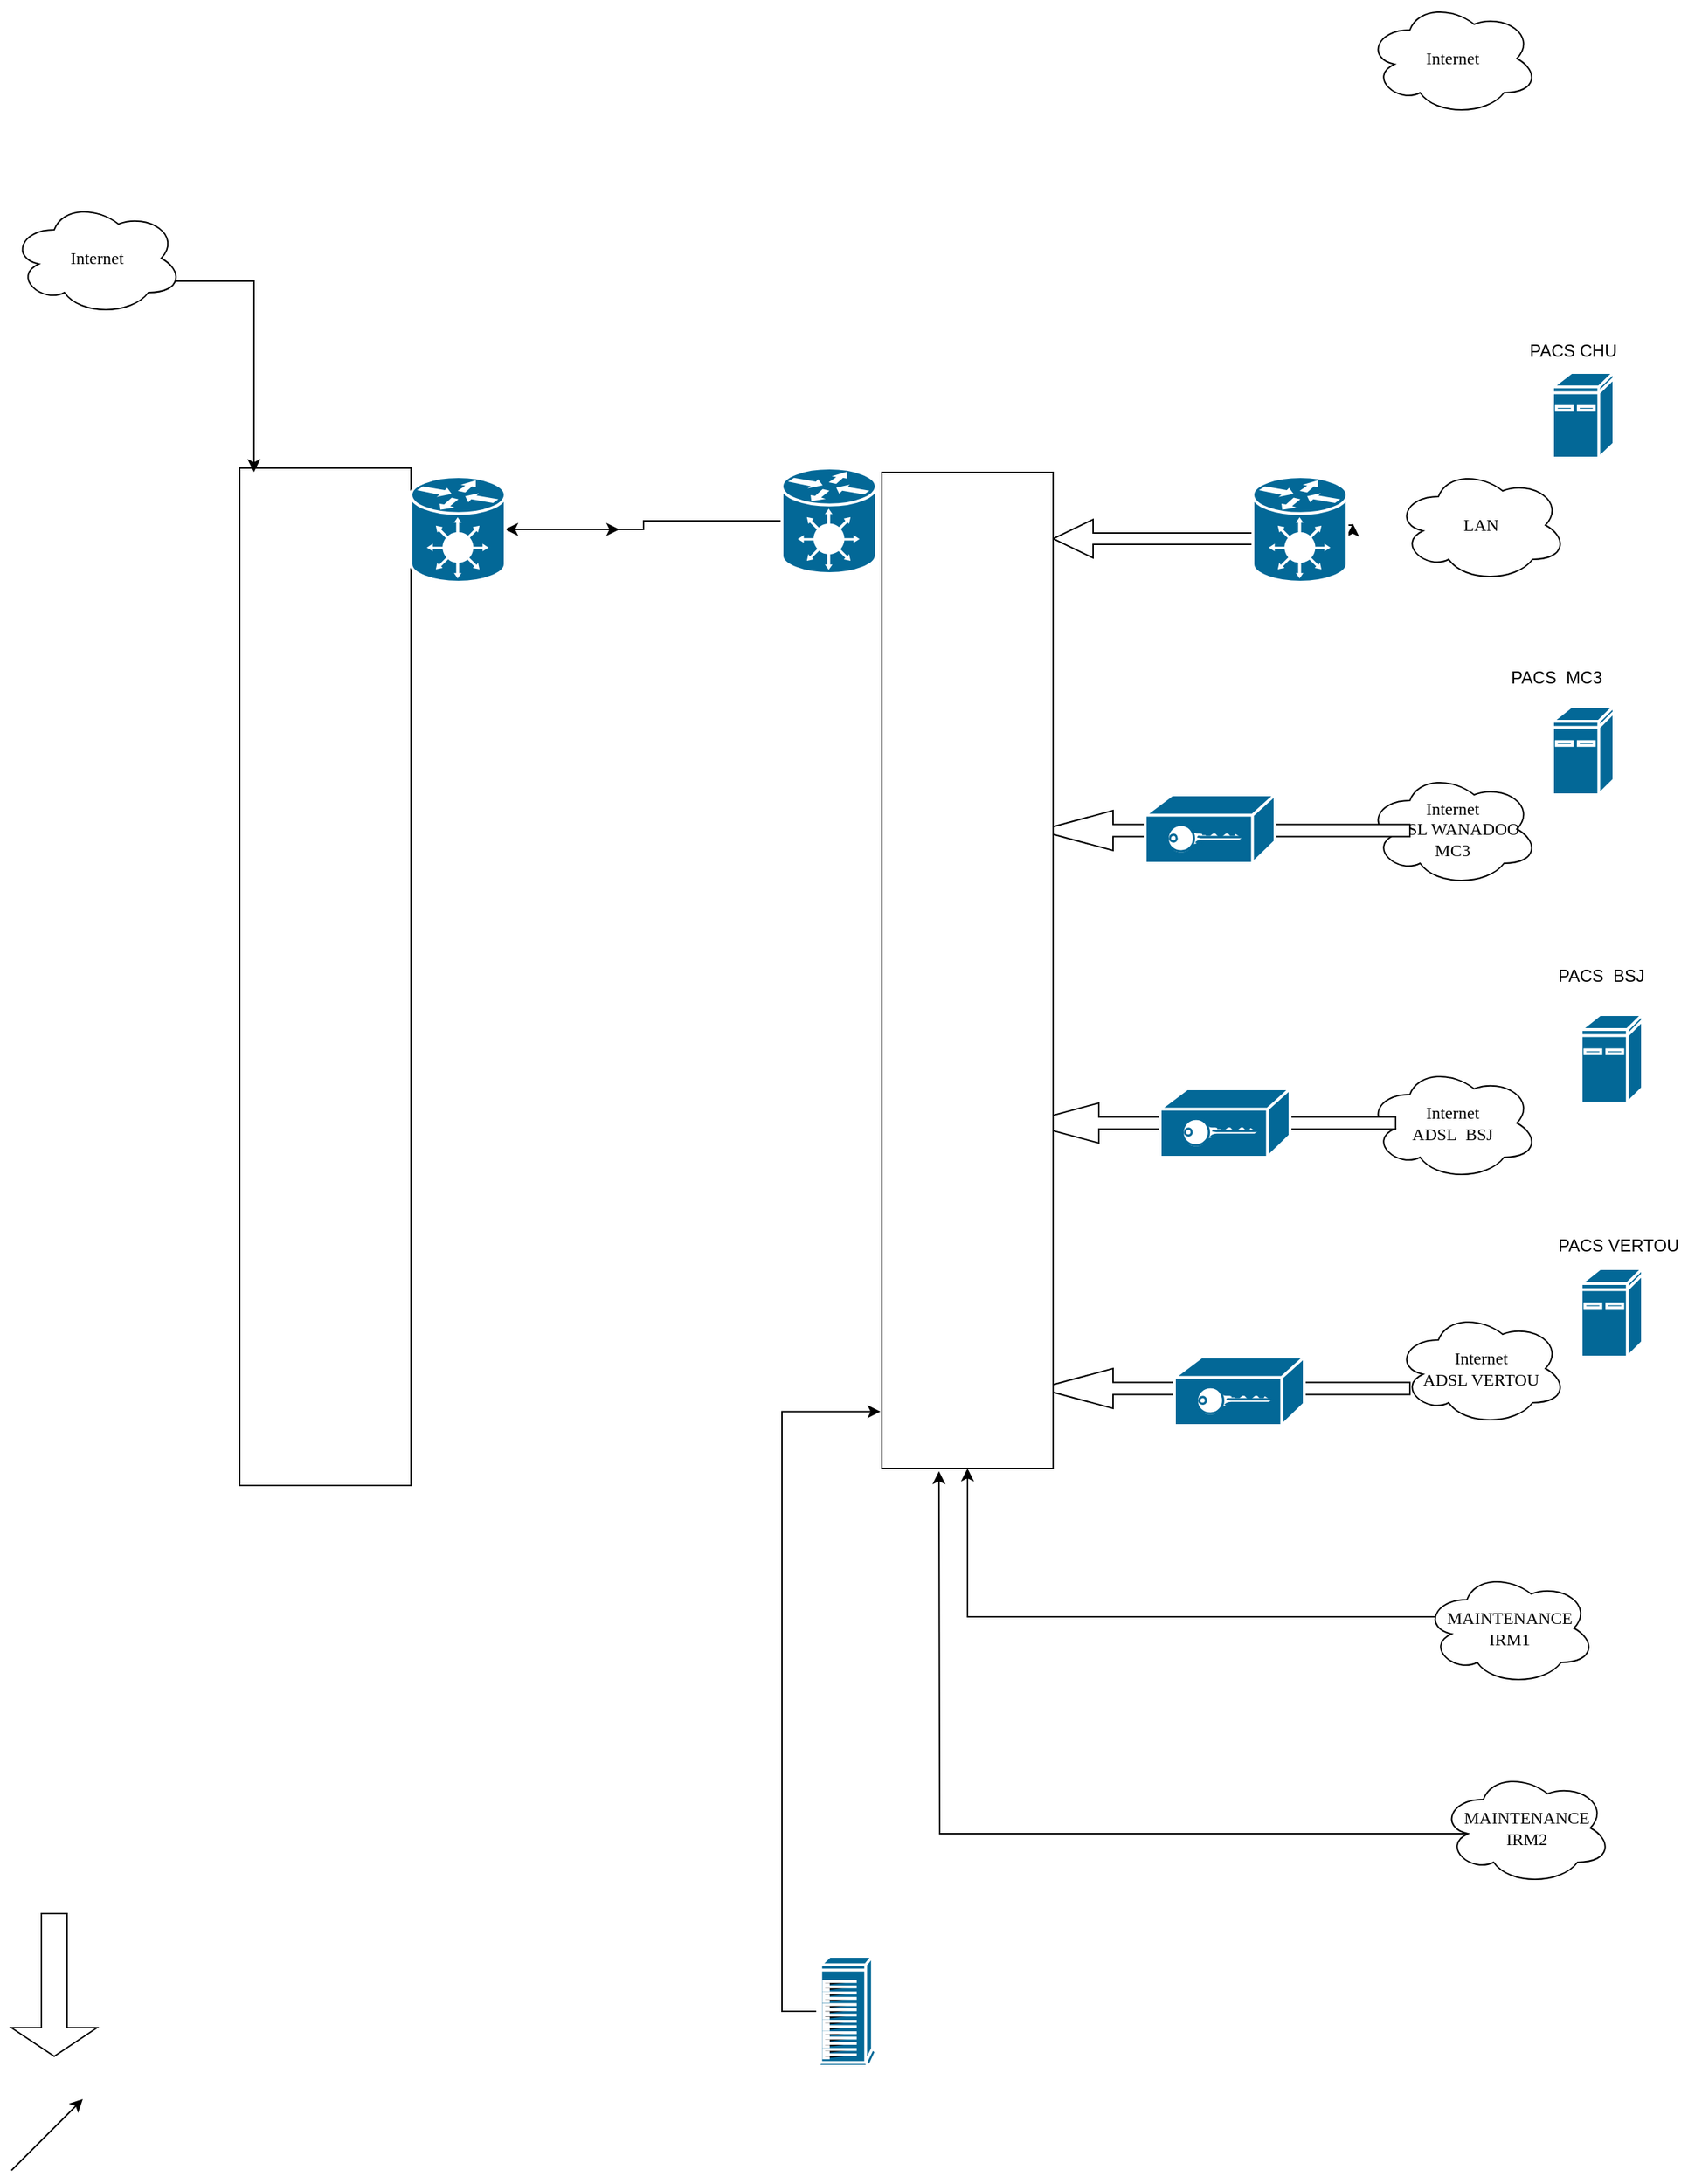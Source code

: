 <mxfile version="12.0.2" type="github" pages="1"><diagram name="Page-1" id="c37626ed-c26b-45fb-9056-f9ebc6bb27b6"><mxGraphModel dx="2052" dy="1091" grid="1" gridSize="10" guides="1" tooltips="1" connect="1" arrows="1" fold="1" page="1" pageScale="1" pageWidth="1100" pageHeight="850" background="#ffffff" math="0" shadow="0"><root><mxCell id="0"/><mxCell id="1" parent="0"/><mxCell id="1c7a67bf8fd3230f-39" style="edgeStyle=none;html=1;labelBackgroundColor=none;startFill=0;endArrow=none;endFill=0;strokeWidth=2;fillColor=#ffffff;fontFamily=Verdana;fontSize=12;" parent="1" edge="1"><mxGeometry relative="1" as="geometry"><mxPoint x="1119.235" y="392" as="sourcePoint"/></mxGeometry></mxCell><mxCell id="1c7a67bf8fd3230f-40" style="edgeStyle=none;html=1;labelBackgroundColor=none;startFill=0;endArrow=none;endFill=0;strokeWidth=2;fillColor=#ffffff;fontFamily=Verdana;fontSize=12;" parent="1" edge="1"><mxGeometry relative="1" as="geometry"><mxPoint x="1340" y="366" as="sourcePoint"/></mxGeometry></mxCell><mxCell id="1c7a67bf8fd3230f-41" style="edgeStyle=none;html=1;labelBackgroundColor=none;startFill=0;endArrow=none;endFill=0;strokeWidth=2;fillColor=#ffffff;fontFamily=Verdana;fontSize=12;" parent="1" edge="1"><mxGeometry relative="1" as="geometry"><mxPoint x="1240" y="519" as="targetPoint"/></mxGeometry></mxCell><mxCell id="1c7a67bf8fd3230f-45" style="edgeStyle=none;html=1;labelBackgroundColor=none;startFill=0;endArrow=none;endFill=0;strokeWidth=2;fillColor=#ffffff;fontFamily=Verdana;fontSize=12;" parent="1" edge="1"><mxGeometry relative="1" as="geometry"><mxPoint x="774" y="519" as="targetPoint"/></mxGeometry></mxCell><mxCell id="1c7a67bf8fd3230f-49" style="edgeStyle=none;html=1;labelBackgroundColor=none;startFill=0;endArrow=none;endFill=0;strokeWidth=2;fillColor=#ffffff;fontFamily=Verdana;fontSize=12;" parent="1" edge="1"><mxGeometry relative="1" as="geometry"><mxPoint x="1020" y="551.12" as="sourcePoint"/></mxGeometry></mxCell><mxCell id="1c7a67bf8fd3230f-50" style="edgeStyle=none;html=1;labelBackgroundColor=none;startFill=0;endArrow=none;endFill=0;strokeWidth=2;fillColor=#ffffff;fontFamily=Verdana;fontSize=12;" parent="1" edge="1"><mxGeometry relative="1" as="geometry"><mxPoint x="1084" y="553.365" as="sourcePoint"/></mxGeometry></mxCell><mxCell id="1c7a67bf8fd3230f-64" style="edgeStyle=none;html=1;labelBackgroundColor=none;startFill=0;endArrow=none;endFill=0;strokeWidth=2;fillColor=#ffffff;fontFamily=Verdana;fontSize=12;" parent="1" edge="1"><mxGeometry relative="1" as="geometry"><mxPoint x="591" y="500.557" as="targetPoint"/></mxGeometry></mxCell><mxCell id="1c7a67bf8fd3230f-65" style="edgeStyle=none;html=1;labelBackgroundColor=none;startFill=0;endArrow=none;endFill=0;strokeWidth=2;fillColor=#ffffff;fontFamily=Verdana;fontSize=12;" parent="1" edge="1"><mxGeometry relative="1" as="geometry"><mxPoint x="590" y="584.584" as="targetPoint"/></mxGeometry></mxCell><mxCell id="1c7a67bf8fd3230f-42" style="edgeStyle=none;html=1;labelBackgroundColor=none;startFill=0;endArrow=none;endFill=0;strokeWidth=2;fillColor=#ffffff;fontFamily=Verdana;fontSize=12;" parent="1" edge="1"><mxGeometry relative="1" as="geometry"><mxPoint x="1372" y="519" as="targetPoint"/></mxGeometry></mxCell><mxCell id="1c7a67bf8fd3230f-43" style="edgeStyle=none;html=1;labelBackgroundColor=none;startFill=0;endArrow=none;endFill=0;strokeWidth=2;fillColor=#ffffff;fontFamily=Verdana;fontSize=12;" parent="1" edge="1"><mxGeometry relative="1" as="geometry"><mxPoint x="1460" y="475.23" as="targetPoint"/></mxGeometry></mxCell><mxCell id="1c7a67bf8fd3230f-15" value="Internet" style="ellipse;shape=cloud;whiteSpace=wrap;html=1;rounded=0;shadow=0;comic=0;strokeWidth=1;fontFamily=Verdana;fontSize=12;" parent="1" vertex="1"><mxGeometry x="1800" y="230" width="120" height="80" as="geometry"/></mxCell><mxCell id="6sds7zkDRIPcfpJeCKf8-2" value="Internet&lt;br&gt;SDSL WANADOO&lt;br&gt;MC3&lt;br&gt;" style="ellipse;shape=cloud;whiteSpace=wrap;html=1;rounded=0;shadow=0;comic=0;strokeWidth=1;fontFamily=Verdana;fontSize=12;" parent="1" vertex="1"><mxGeometry x="1800" y="770" width="120" height="80" as="geometry"/></mxCell><mxCell id="6sds7zkDRIPcfpJeCKf8-3" value="Internet&lt;br&gt;ADSL&amp;nbsp; BSJ&lt;br&gt;" style="ellipse;shape=cloud;whiteSpace=wrap;html=1;rounded=0;shadow=0;comic=0;strokeWidth=1;fontFamily=Verdana;fontSize=12;" parent="1" vertex="1"><mxGeometry x="1800" y="976" width="120" height="80" as="geometry"/></mxCell><mxCell id="6sds7zkDRIPcfpJeCKf8-6" value="" style="edgeStyle=orthogonalEdgeStyle;rounded=0;orthogonalLoop=1;jettySize=auto;html=1;" parent="1" edge="1"><mxGeometry relative="1" as="geometry"><mxPoint x="1761" y="597" as="sourcePoint"/><mxPoint x="1790" y="596" as="targetPoint"/></mxGeometry></mxCell><mxCell id="6sds7zkDRIPcfpJeCKf8-7" value="LAN" style="ellipse;shape=cloud;whiteSpace=wrap;html=1;rounded=0;shadow=0;comic=0;strokeWidth=1;fontFamily=Verdana;fontSize=12;" parent="1" vertex="1"><mxGeometry x="1820" y="557" width="120" height="80" as="geometry"/></mxCell><mxCell id="6sds7zkDRIPcfpJeCKf8-8" value="Internet&lt;br&gt;ADSL VERTOU&lt;br&gt;" style="ellipse;shape=cloud;whiteSpace=wrap;html=1;rounded=0;shadow=0;comic=0;strokeWidth=1;fontFamily=Verdana;fontSize=12;" parent="1" vertex="1"><mxGeometry x="1820" y="1148" width="120" height="80" as="geometry"/></mxCell><mxCell id="6sds7zkDRIPcfpJeCKf8-14" style="edgeStyle=orthogonalEdgeStyle;rounded=0;orthogonalLoop=1;jettySize=auto;html=1;exitX=0;exitY=0;exitDx=104;exitDy=18.2;exitPerimeter=0;" parent="1" source="6sds7zkDRIPcfpJeCKf8-9" edge="1"><mxGeometry relative="1" as="geometry"><mxPoint x="1730" y="820" as="targetPoint"/></mxGeometry></mxCell><mxCell id="6sds7zkDRIPcfpJeCKf8-9" value="" style="shape=singleArrow;direction=west;whiteSpace=wrap;html=1;" parent="1" vertex="1"><mxGeometry x="1570" y="797" width="260" height="28" as="geometry"/></mxCell><mxCell id="6sds7zkDRIPcfpJeCKf8-10" value="" style="shape=singleArrow;direction=west;whiteSpace=wrap;html=1;" parent="1" vertex="1"><mxGeometry x="1570" y="1188" width="260" height="28" as="geometry"/></mxCell><mxCell id="6sds7zkDRIPcfpJeCKf8-11" value="" style="shape=singleArrow;direction=west;whiteSpace=wrap;html=1;" parent="1" vertex="1"><mxGeometry x="1560" y="1002" width="260" height="28" as="geometry"/></mxCell><mxCell id="6sds7zkDRIPcfpJeCKf8-12" value="" style="shape=singleArrow;direction=west;whiteSpace=wrap;html=1;" parent="1" vertex="1"><mxGeometry x="1580" y="593" width="140" height="27" as="geometry"/></mxCell><object label="" id="6sds7zkDRIPcfpJeCKf8-13"><mxCell style="rounded=0;whiteSpace=wrap;html=1;" parent="1" vertex="1"><mxGeometry x="1460" y="560" width="120" height="698" as="geometry"/></mxCell></object><object label="" placeholders="1" id="6sds7zkDRIPcfpJeCKf8-16"><mxCell style="rounded=0;whiteSpace=wrap;html=1;" parent="1" vertex="1"><mxGeometry x="1010" y="557" width="120" height="713" as="geometry"/></mxCell></object><mxCell id="6sds7zkDRIPcfpJeCKf8-35" style="edgeStyle=orthogonalEdgeStyle;rounded=0;orthogonalLoop=1;jettySize=auto;html=1;entryX=1;entryY=0.5;entryDx=0;entryDy=0;entryPerimeter=0;" parent="1" source="6sds7zkDRIPcfpJeCKf8-18" target="6sds7zkDRIPcfpJeCKf8-19" edge="1"><mxGeometry relative="1" as="geometry"><mxPoint x="1360" y="594" as="targetPoint"/></mxGeometry></mxCell><mxCell id="6sds7zkDRIPcfpJeCKf8-18" value="" style="shape=mxgraph.cisco.hubs_and_gateways.generic_gateway;html=1;pointerEvents=1;dashed=0;fillColor=#036897;strokeColor=#ffffff;strokeWidth=2;verticalLabelPosition=bottom;verticalAlign=top;align=center;outlineConnect=0;" parent="1" vertex="1"><mxGeometry x="1390" y="557" width="66" height="74" as="geometry"/></mxCell><mxCell id="6sds7zkDRIPcfpJeCKf8-37" value="" style="edgeStyle=orthogonalEdgeStyle;rounded=0;orthogonalLoop=1;jettySize=auto;html=1;" parent="1" source="6sds7zkDRIPcfpJeCKf8-19" edge="1"><mxGeometry relative="1" as="geometry"><mxPoint x="1276" y="600" as="targetPoint"/></mxGeometry></mxCell><mxCell id="6sds7zkDRIPcfpJeCKf8-19" value="" style="shape=mxgraph.cisco.hubs_and_gateways.generic_gateway;html=1;pointerEvents=1;dashed=0;fillColor=#036897;strokeColor=#ffffff;strokeWidth=2;verticalLabelPosition=bottom;verticalAlign=top;align=center;outlineConnect=0;" parent="1" vertex="1"><mxGeometry x="1130" y="563" width="66" height="74" as="geometry"/></mxCell><mxCell id="6sds7zkDRIPcfpJeCKf8-20" value="" style="shape=mxgraph.cisco.hubs_and_gateways.vpn_gateway;html=1;pointerEvents=1;dashed=0;fillColor=#036897;strokeColor=#ffffff;strokeWidth=2;verticalLabelPosition=bottom;verticalAlign=top;align=center;outlineConnect=0;" parent="1" vertex="1"><mxGeometry x="1644.5" y="786" width="91" height="48" as="geometry"/></mxCell><mxCell id="6sds7zkDRIPcfpJeCKf8-21" value="" style="shape=mxgraph.cisco.hubs_and_gateways.vpn_gateway;html=1;pointerEvents=1;dashed=0;fillColor=#036897;strokeColor=#ffffff;strokeWidth=2;verticalLabelPosition=bottom;verticalAlign=top;align=center;outlineConnect=0;" parent="1" vertex="1"><mxGeometry x="1655" y="992" width="91" height="48" as="geometry"/></mxCell><mxCell id="6sds7zkDRIPcfpJeCKf8-22" value="" style="shape=mxgraph.cisco.hubs_and_gateways.vpn_gateway;html=1;pointerEvents=1;dashed=0;fillColor=#036897;strokeColor=#ffffff;strokeWidth=2;verticalLabelPosition=bottom;verticalAlign=top;align=center;outlineConnect=0;" parent="1" vertex="1"><mxGeometry x="1665" y="1180" width="91" height="48" as="geometry"/></mxCell><mxCell id="6sds7zkDRIPcfpJeCKf8-23" value="" style="shape=mxgraph.cisco.hubs_and_gateways.generic_gateway;html=1;pointerEvents=1;dashed=0;fillColor=#036897;strokeColor=#ffffff;strokeWidth=2;verticalLabelPosition=bottom;verticalAlign=top;align=center;outlineConnect=0;" parent="1" vertex="1"><mxGeometry x="1720" y="563" width="66" height="74" as="geometry"/></mxCell><mxCell id="6sds7zkDRIPcfpJeCKf8-24" value="" style="shape=mxgraph.cisco.computers_and_peripherals.ibm_mini_as400;html=1;pointerEvents=1;dashed=0;fillColor=#036897;strokeColor=#ffffff;strokeWidth=2;verticalLabelPosition=bottom;verticalAlign=top;align=center;outlineConnect=0;" parent="1" vertex="1"><mxGeometry x="1930" y="490" width="43" height="60" as="geometry"/></mxCell><mxCell id="6sds7zkDRIPcfpJeCKf8-25" value="" style="shape=mxgraph.cisco.computers_and_peripherals.ibm_mini_as400;html=1;pointerEvents=1;dashed=0;fillColor=#036897;strokeColor=#ffffff;strokeWidth=2;verticalLabelPosition=bottom;verticalAlign=top;align=center;outlineConnect=0;" parent="1" vertex="1"><mxGeometry x="1930" y="724" width="43" height="62" as="geometry"/></mxCell><mxCell id="6sds7zkDRIPcfpJeCKf8-26" value="" style="shape=mxgraph.cisco.computers_and_peripherals.ibm_mini_as400;html=1;pointerEvents=1;dashed=0;fillColor=#036897;strokeColor=#ffffff;strokeWidth=2;verticalLabelPosition=bottom;verticalAlign=top;align=center;outlineConnect=0;" parent="1" vertex="1"><mxGeometry x="1950" y="940" width="43" height="62" as="geometry"/></mxCell><mxCell id="6sds7zkDRIPcfpJeCKf8-27" value="" style="shape=mxgraph.cisco.computers_and_peripherals.ibm_mini_as400;html=1;pointerEvents=1;dashed=0;fillColor=#036897;strokeColor=#ffffff;strokeWidth=2;verticalLabelPosition=bottom;verticalAlign=top;align=center;outlineConnect=0;" parent="1" vertex="1"><mxGeometry x="1950" y="1118" width="43" height="62" as="geometry"/></mxCell><mxCell id="6sds7zkDRIPcfpJeCKf8-34" style="edgeStyle=orthogonalEdgeStyle;rounded=0;orthogonalLoop=1;jettySize=auto;html=1;exitX=0.16;exitY=0.55;exitDx=0;exitDy=0;exitPerimeter=0;" parent="1" source="6sds7zkDRIPcfpJeCKf8-28" edge="1"><mxGeometry relative="1" as="geometry"><mxPoint x="1500" y="1260" as="targetPoint"/></mxGeometry></mxCell><mxCell id="6sds7zkDRIPcfpJeCKf8-28" value="MAINTENANCE IRM2&lt;br&gt;" style="ellipse;shape=cloud;whiteSpace=wrap;html=1;rounded=0;shadow=0;comic=0;strokeWidth=1;fontFamily=Verdana;fontSize=12;" parent="1" vertex="1"><mxGeometry x="1851.5" y="1470" width="120" height="80" as="geometry"/></mxCell><mxCell id="6sds7zkDRIPcfpJeCKf8-33" style="edgeStyle=orthogonalEdgeStyle;rounded=0;orthogonalLoop=1;jettySize=auto;html=1;exitX=0.07;exitY=0.4;exitDx=0;exitDy=0;exitPerimeter=0;" parent="1" source="6sds7zkDRIPcfpJeCKf8-29" target="6sds7zkDRIPcfpJeCKf8-13" edge="1"><mxGeometry relative="1" as="geometry"/></mxCell><mxCell id="6sds7zkDRIPcfpJeCKf8-29" value="MAINTENANCE&lt;br&gt;IRM1&lt;br&gt;" style="ellipse;shape=cloud;whiteSpace=wrap;html=1;rounded=0;shadow=0;comic=0;strokeWidth=1;fontFamily=Verdana;fontSize=12;" parent="1" vertex="1"><mxGeometry x="1840" y="1330" width="120" height="80" as="geometry"/></mxCell><mxCell id="6sds7zkDRIPcfpJeCKf8-32" style="edgeStyle=orthogonalEdgeStyle;rounded=0;orthogonalLoop=1;jettySize=auto;html=1;exitX=0.96;exitY=0.7;exitDx=0;exitDy=0;exitPerimeter=0;entryX=0.083;entryY=0.004;entryDx=0;entryDy=0;entryPerimeter=0;" parent="1" source="6sds7zkDRIPcfpJeCKf8-30" target="6sds7zkDRIPcfpJeCKf8-16" edge="1"><mxGeometry relative="1" as="geometry"/></mxCell><mxCell id="6sds7zkDRIPcfpJeCKf8-30" value="Internet" style="ellipse;shape=cloud;whiteSpace=wrap;html=1;rounded=0;shadow=0;comic=0;strokeWidth=1;fontFamily=Verdana;fontSize=12;" parent="1" vertex="1"><mxGeometry x="850" y="370" width="120" height="80" as="geometry"/></mxCell><mxCell id="6sds7zkDRIPcfpJeCKf8-31" value="" style="shape=singleArrow;direction=south;whiteSpace=wrap;html=1;" parent="1" vertex="1"><mxGeometry x="850" y="1570" width="60" height="100" as="geometry"/></mxCell><mxCell id="6sds7zkDRIPcfpJeCKf8-40" style="edgeStyle=orthogonalEdgeStyle;rounded=0;orthogonalLoop=1;jettySize=auto;html=1;entryX=-0.008;entryY=0.943;entryDx=0;entryDy=0;entryPerimeter=0;" parent="1" source="6sds7zkDRIPcfpJeCKf8-38" target="6sds7zkDRIPcfpJeCKf8-13" edge="1"><mxGeometry relative="1" as="geometry"><mxPoint x="1435" y="1220" as="targetPoint"/><Array as="points"><mxPoint x="1390" y="1639"/><mxPoint x="1390" y="1218"/></Array></mxGeometry></mxCell><mxCell id="6sds7zkDRIPcfpJeCKf8-38" value="" style="shape=mxgraph.cisco.computers_and_peripherals.ibm_tower;html=1;pointerEvents=1;dashed=0;fillColor=#036897;strokeColor=#ffffff;strokeWidth=2;verticalLabelPosition=bottom;verticalAlign=top;align=center;outlineConnect=0;" parent="1" vertex="1"><mxGeometry x="1414" y="1600" width="42" height="77" as="geometry"/></mxCell><mxCell id="6sds7zkDRIPcfpJeCKf8-39" value="" style="endArrow=classic;html=1;" parent="1" edge="1"><mxGeometry width="50" height="50" relative="1" as="geometry"><mxPoint x="850" y="1750" as="sourcePoint"/><mxPoint x="900" y="1700" as="targetPoint"/></mxGeometry></mxCell><mxCell id="6sds7zkDRIPcfpJeCKf8-41" value="PACS CHU&lt;br&gt;" style="text;html=1;" parent="1" vertex="1"><mxGeometry x="1911.5" y="461" width="82" height="30" as="geometry"/></mxCell><mxCell id="6sds7zkDRIPcfpJeCKf8-42" value="PACS VERTOU&lt;br&gt;" style="text;html=1;" parent="1" vertex="1"><mxGeometry x="1932" y="1088" width="82" height="30" as="geometry"/></mxCell><mxCell id="6sds7zkDRIPcfpJeCKf8-43" value="PACS&amp;nbsp; BSJ&lt;br&gt;" style="text;html=1;" parent="1" vertex="1"><mxGeometry x="1932" y="898.5" width="82" height="30" as="geometry"/></mxCell><mxCell id="6sds7zkDRIPcfpJeCKf8-44" value="PACS&amp;nbsp; MC3&lt;br&gt;" style="text;html=1;" parent="1" vertex="1"><mxGeometry x="1899" y="690" width="82" height="30" as="geometry"/></mxCell></root></mxGraphModel></diagram></mxfile>